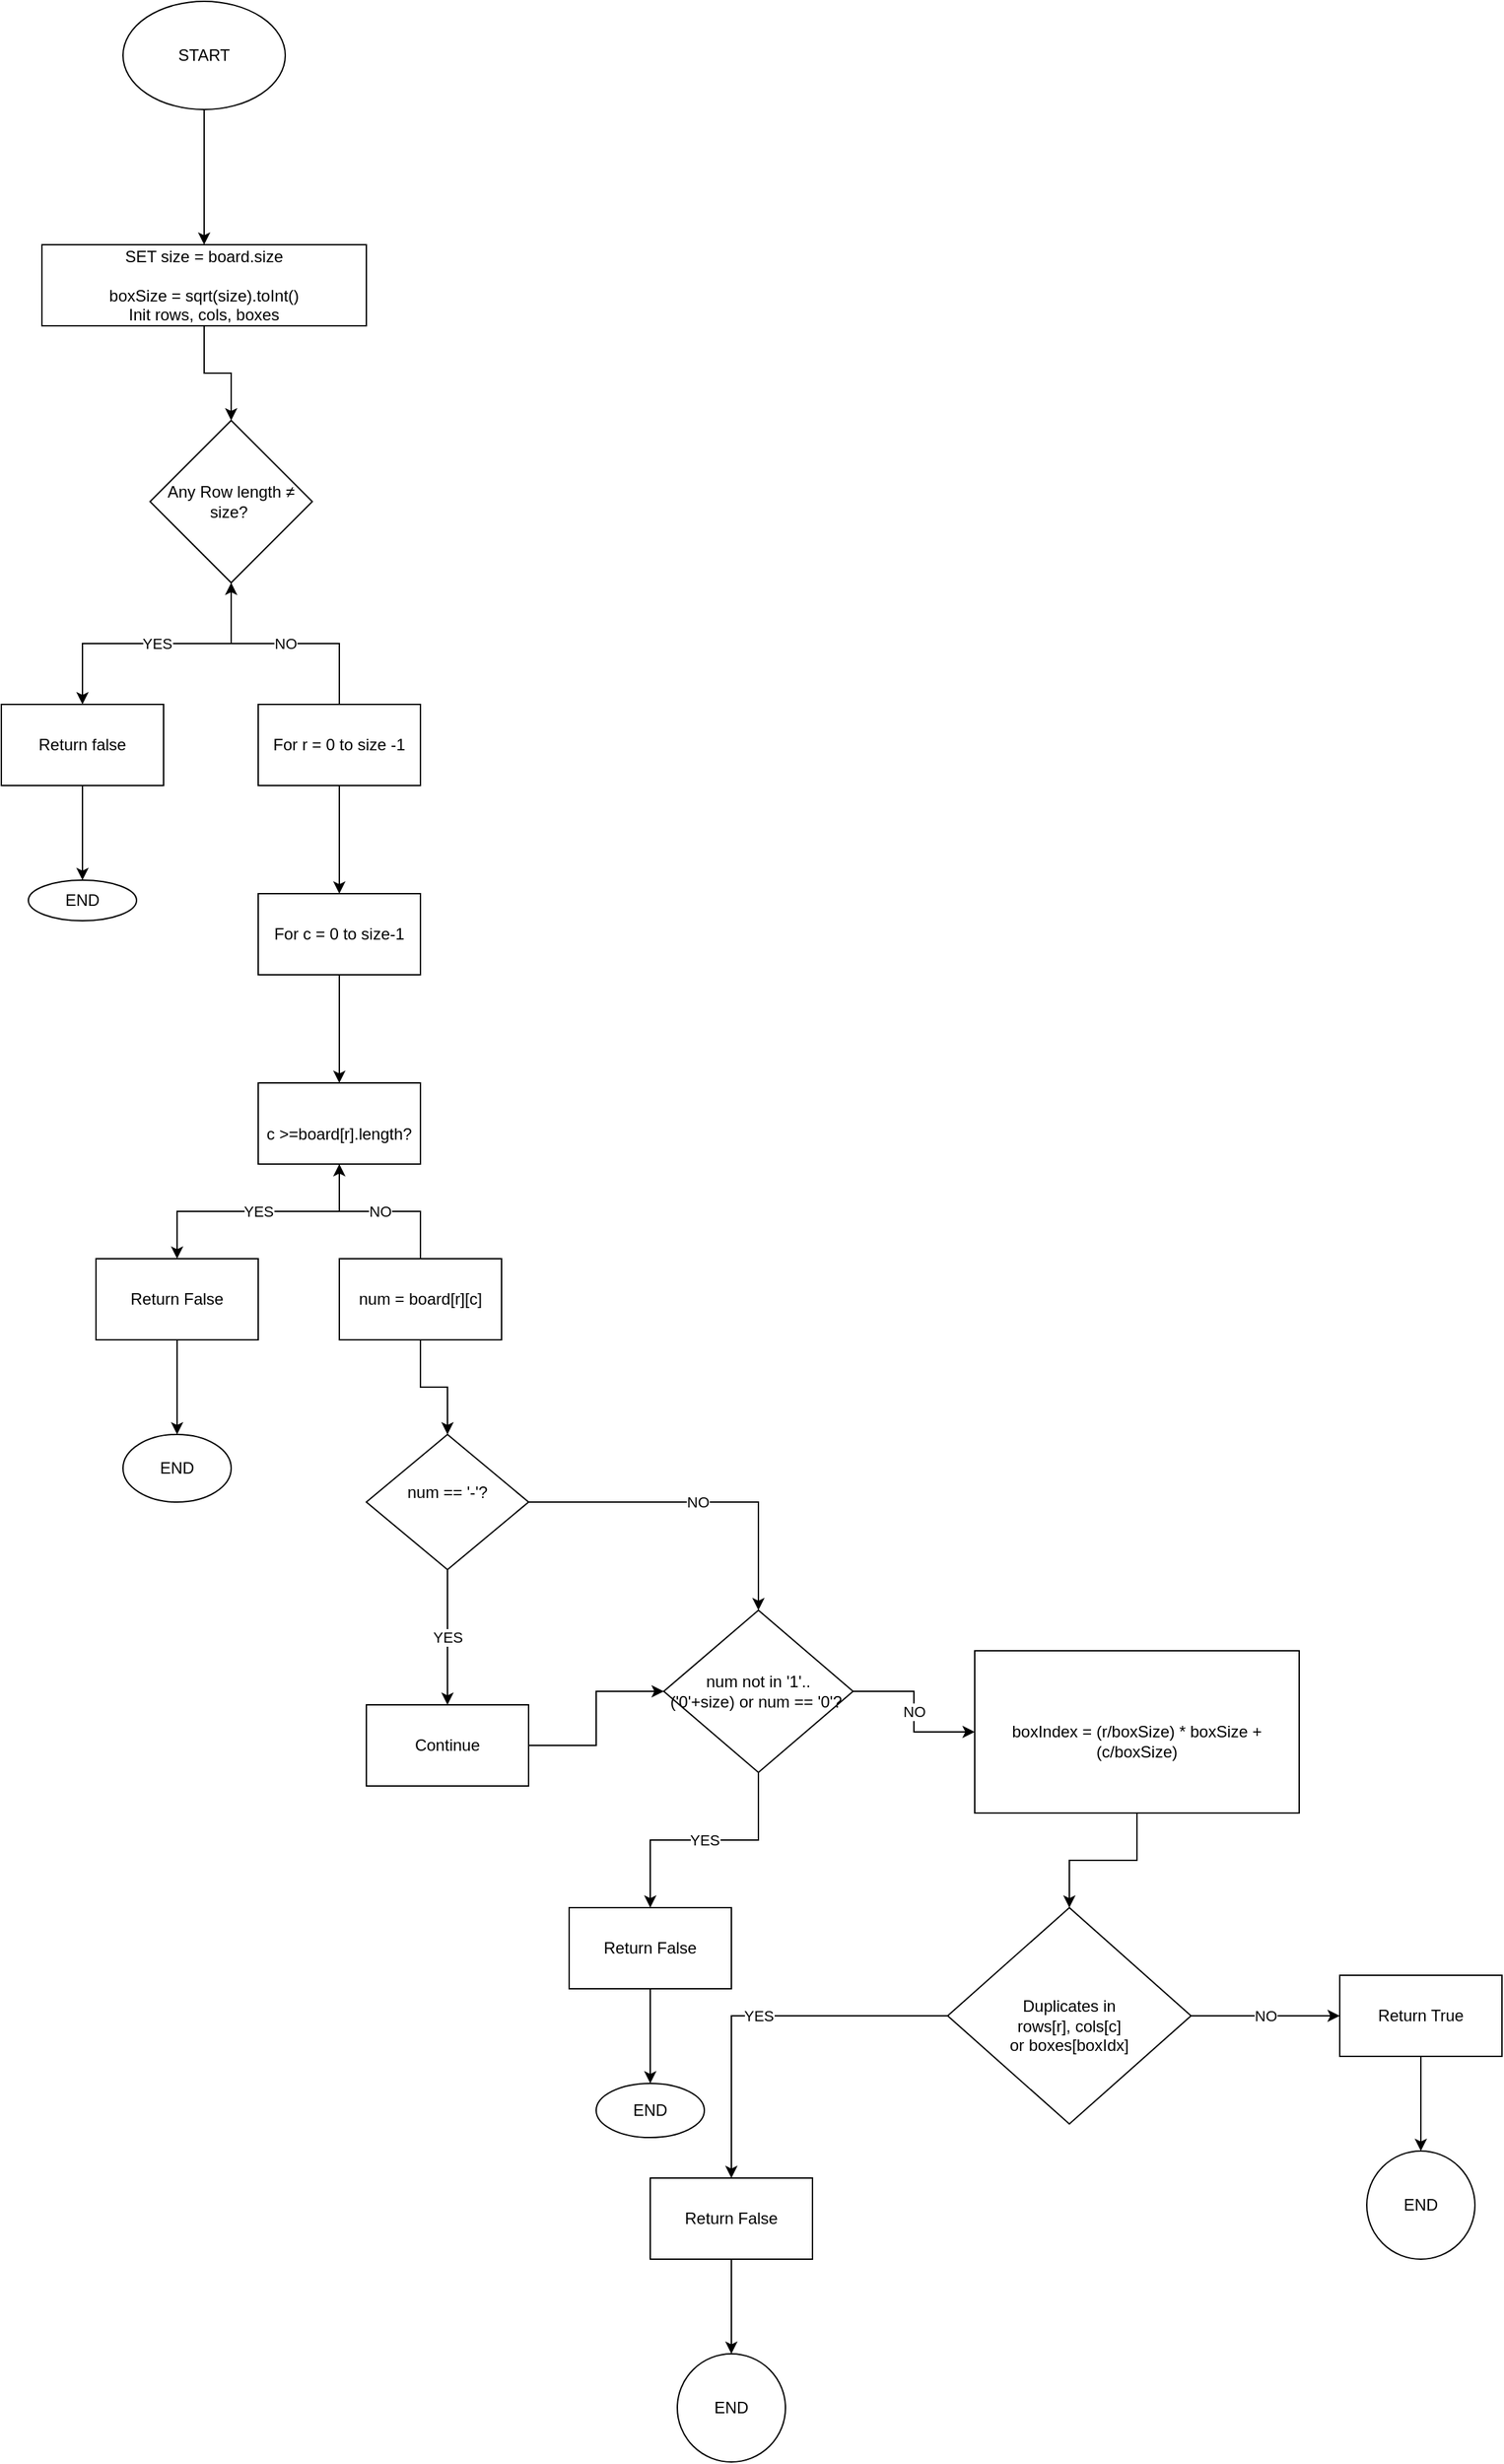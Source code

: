 <mxfile version="26.2.2">
  <diagram name="Page-1" id="5flPqGxTb3IPwQiw2_9p">
    <mxGraphModel dx="1813" dy="858" grid="1" gridSize="10" guides="1" tooltips="1" connect="1" arrows="1" fold="1" page="1" pageScale="1" pageWidth="850" pageHeight="1100" math="0" shadow="0">
      <root>
        <mxCell id="0" />
        <mxCell id="1" parent="0" />
        <mxCell id="EKHQ2G5SizgUJryMUjf1-4" value="" style="edgeStyle=orthogonalEdgeStyle;rounded=0;orthogonalLoop=1;jettySize=auto;html=1;" edge="1" parent="1" source="EKHQ2G5SizgUJryMUjf1-2" target="EKHQ2G5SizgUJryMUjf1-3">
          <mxGeometry relative="1" as="geometry" />
        </mxCell>
        <mxCell id="EKHQ2G5SizgUJryMUjf1-2" value="START" style="ellipse;whiteSpace=wrap;html=1;" vertex="1" parent="1">
          <mxGeometry x="380" y="30" width="120" height="80" as="geometry" />
        </mxCell>
        <mxCell id="EKHQ2G5SizgUJryMUjf1-6" value="" style="edgeStyle=orthogonalEdgeStyle;rounded=0;orthogonalLoop=1;jettySize=auto;html=1;" edge="1" parent="1" source="EKHQ2G5SizgUJryMUjf1-3" target="EKHQ2G5SizgUJryMUjf1-5">
          <mxGeometry relative="1" as="geometry" />
        </mxCell>
        <mxCell id="EKHQ2G5SizgUJryMUjf1-3" value="SET size = board.size&lt;div&gt;&lt;br&gt;&lt;/div&gt;&lt;div&gt;boxSize = sqrt(size).toInt()&lt;/div&gt;&lt;div&gt;Init rows, cols, boxes&lt;/div&gt;" style="whiteSpace=wrap;html=1;" vertex="1" parent="1">
          <mxGeometry x="320" y="210" width="240" height="60" as="geometry" />
        </mxCell>
        <mxCell id="EKHQ2G5SizgUJryMUjf1-8" value="YES" style="edgeStyle=orthogonalEdgeStyle;rounded=0;orthogonalLoop=1;jettySize=auto;html=1;" edge="1" parent="1" source="EKHQ2G5SizgUJryMUjf1-5" target="EKHQ2G5SizgUJryMUjf1-7">
          <mxGeometry relative="1" as="geometry" />
        </mxCell>
        <mxCell id="EKHQ2G5SizgUJryMUjf1-5" value="Any Row length&amp;nbsp;&lt;span style=&quot;background-color: transparent; color: light-dark(rgb(0, 0, 0), rgb(255, 255, 255));&quot;&gt;≠ size?&lt;/span&gt;&lt;span style=&quot;background-color: transparent; color: light-dark(rgb(0, 0, 0), rgb(255, 255, 255));&quot;&gt;&amp;nbsp;&lt;/span&gt;" style="rhombus;whiteSpace=wrap;html=1;" vertex="1" parent="1">
          <mxGeometry x="400" y="340" width="120" height="120" as="geometry" />
        </mxCell>
        <mxCell id="EKHQ2G5SizgUJryMUjf1-14" value="" style="edgeStyle=orthogonalEdgeStyle;rounded=0;orthogonalLoop=1;jettySize=auto;html=1;" edge="1" parent="1" source="EKHQ2G5SizgUJryMUjf1-7" target="EKHQ2G5SizgUJryMUjf1-13">
          <mxGeometry relative="1" as="geometry" />
        </mxCell>
        <mxCell id="EKHQ2G5SizgUJryMUjf1-7" value="Return false" style="whiteSpace=wrap;html=1;" vertex="1" parent="1">
          <mxGeometry x="290" y="550" width="120" height="60" as="geometry" />
        </mxCell>
        <mxCell id="EKHQ2G5SizgUJryMUjf1-16" value="" style="edgeStyle=orthogonalEdgeStyle;rounded=0;orthogonalLoop=1;jettySize=auto;html=1;" edge="1" parent="1" source="EKHQ2G5SizgUJryMUjf1-11" target="EKHQ2G5SizgUJryMUjf1-15">
          <mxGeometry relative="1" as="geometry" />
        </mxCell>
        <mxCell id="EKHQ2G5SizgUJryMUjf1-53" value="NO" style="edgeStyle=orthogonalEdgeStyle;rounded=0;orthogonalLoop=1;jettySize=auto;html=1;" edge="1" parent="1" source="EKHQ2G5SizgUJryMUjf1-11" target="EKHQ2G5SizgUJryMUjf1-5">
          <mxGeometry relative="1" as="geometry" />
        </mxCell>
        <mxCell id="EKHQ2G5SizgUJryMUjf1-11" value="&lt;div&gt;For r = 0 to size -1&lt;/div&gt;" style="whiteSpace=wrap;html=1;" vertex="1" parent="1">
          <mxGeometry x="480" y="550" width="120" height="60" as="geometry" />
        </mxCell>
        <mxCell id="EKHQ2G5SizgUJryMUjf1-13" value="END" style="ellipse;whiteSpace=wrap;html=1;" vertex="1" parent="1">
          <mxGeometry x="310" y="680" width="80" height="30" as="geometry" />
        </mxCell>
        <mxCell id="EKHQ2G5SizgUJryMUjf1-18" value="" style="edgeStyle=orthogonalEdgeStyle;rounded=0;orthogonalLoop=1;jettySize=auto;html=1;" edge="1" parent="1" source="EKHQ2G5SizgUJryMUjf1-15" target="EKHQ2G5SizgUJryMUjf1-17">
          <mxGeometry relative="1" as="geometry" />
        </mxCell>
        <mxCell id="EKHQ2G5SizgUJryMUjf1-15" value="&lt;div&gt;For c = 0 to&amp;nbsp;&lt;span style=&quot;background-color: transparent; color: light-dark(rgb(0, 0, 0), rgb(255, 255, 255));&quot;&gt;size-1&lt;/span&gt;&lt;/div&gt;" style="whiteSpace=wrap;html=1;" vertex="1" parent="1">
          <mxGeometry x="480" y="690" width="120" height="60" as="geometry" />
        </mxCell>
        <mxCell id="EKHQ2G5SizgUJryMUjf1-20" value="YES" style="edgeStyle=orthogonalEdgeStyle;rounded=0;orthogonalLoop=1;jettySize=auto;html=1;" edge="1" parent="1" source="EKHQ2G5SizgUJryMUjf1-17" target="EKHQ2G5SizgUJryMUjf1-19">
          <mxGeometry relative="1" as="geometry" />
        </mxCell>
        <mxCell id="EKHQ2G5SizgUJryMUjf1-17" value="&lt;br&gt;&lt;div&gt;c &amp;gt;=&lt;span style=&quot;background-color: transparent; color: light-dark(rgb(0, 0, 0), rgb(255, 255, 255));&quot;&gt;board[r].length?&lt;/span&gt;&lt;/div&gt;" style="whiteSpace=wrap;html=1;" vertex="1" parent="1">
          <mxGeometry x="480" y="830" width="120" height="60" as="geometry" />
        </mxCell>
        <mxCell id="EKHQ2G5SizgUJryMUjf1-24" value="" style="edgeStyle=orthogonalEdgeStyle;rounded=0;orthogonalLoop=1;jettySize=auto;html=1;" edge="1" parent="1" source="EKHQ2G5SizgUJryMUjf1-19" target="EKHQ2G5SizgUJryMUjf1-23">
          <mxGeometry relative="1" as="geometry" />
        </mxCell>
        <mxCell id="EKHQ2G5SizgUJryMUjf1-19" value="Return False" style="whiteSpace=wrap;html=1;" vertex="1" parent="1">
          <mxGeometry x="360" y="960" width="120" height="60" as="geometry" />
        </mxCell>
        <mxCell id="EKHQ2G5SizgUJryMUjf1-22" value="NO" style="edgeStyle=orthogonalEdgeStyle;rounded=0;orthogonalLoop=1;jettySize=auto;html=1;" edge="1" parent="1" source="EKHQ2G5SizgUJryMUjf1-21" target="EKHQ2G5SizgUJryMUjf1-17">
          <mxGeometry relative="1" as="geometry" />
        </mxCell>
        <mxCell id="EKHQ2G5SizgUJryMUjf1-28" value="" style="edgeStyle=orthogonalEdgeStyle;rounded=0;orthogonalLoop=1;jettySize=auto;html=1;" edge="1" parent="1" source="EKHQ2G5SizgUJryMUjf1-21" target="EKHQ2G5SizgUJryMUjf1-27">
          <mxGeometry relative="1" as="geometry" />
        </mxCell>
        <mxCell id="EKHQ2G5SizgUJryMUjf1-21" value="num =&amp;nbsp;&lt;span style=&quot;background-color: transparent; color: light-dark(rgb(0, 0, 0), rgb(255, 255, 255));&quot;&gt;board[r][c]&lt;/span&gt;" style="whiteSpace=wrap;html=1;" vertex="1" parent="1">
          <mxGeometry x="540" y="960" width="120" height="60" as="geometry" />
        </mxCell>
        <mxCell id="EKHQ2G5SizgUJryMUjf1-23" value="END" style="ellipse;whiteSpace=wrap;html=1;" vertex="1" parent="1">
          <mxGeometry x="380" y="1090" width="80" height="50" as="geometry" />
        </mxCell>
        <mxCell id="EKHQ2G5SizgUJryMUjf1-30" value="YES" style="edgeStyle=orthogonalEdgeStyle;rounded=0;orthogonalLoop=1;jettySize=auto;html=1;" edge="1" parent="1" source="EKHQ2G5SizgUJryMUjf1-27" target="EKHQ2G5SizgUJryMUjf1-29">
          <mxGeometry relative="1" as="geometry" />
        </mxCell>
        <mxCell id="EKHQ2G5SizgUJryMUjf1-35" value="NO" style="edgeStyle=orthogonalEdgeStyle;rounded=0;orthogonalLoop=1;jettySize=auto;html=1;" edge="1" parent="1" source="EKHQ2G5SizgUJryMUjf1-27" target="EKHQ2G5SizgUJryMUjf1-34">
          <mxGeometry relative="1" as="geometry" />
        </mxCell>
        <mxCell id="EKHQ2G5SizgUJryMUjf1-27" value="&#xa;&lt;div&gt;num == &#39;-&#39;?&lt;/div&gt;&#xa;&#xa;" style="rhombus;whiteSpace=wrap;html=1;" vertex="1" parent="1">
          <mxGeometry x="560" y="1090" width="120" height="100" as="geometry" />
        </mxCell>
        <mxCell id="EKHQ2G5SizgUJryMUjf1-36" value="" style="edgeStyle=orthogonalEdgeStyle;rounded=0;orthogonalLoop=1;jettySize=auto;html=1;" edge="1" parent="1" source="EKHQ2G5SizgUJryMUjf1-29" target="EKHQ2G5SizgUJryMUjf1-34">
          <mxGeometry relative="1" as="geometry" />
        </mxCell>
        <mxCell id="EKHQ2G5SizgUJryMUjf1-29" value="Continue" style="whiteSpace=wrap;html=1;" vertex="1" parent="1">
          <mxGeometry x="560" y="1290" width="120" height="60" as="geometry" />
        </mxCell>
        <mxCell id="EKHQ2G5SizgUJryMUjf1-38" value="YES" style="edgeStyle=orthogonalEdgeStyle;rounded=0;orthogonalLoop=1;jettySize=auto;html=1;" edge="1" parent="1" source="EKHQ2G5SizgUJryMUjf1-34" target="EKHQ2G5SizgUJryMUjf1-37">
          <mxGeometry relative="1" as="geometry" />
        </mxCell>
        <mxCell id="EKHQ2G5SizgUJryMUjf1-42" value="NO" style="edgeStyle=orthogonalEdgeStyle;rounded=0;orthogonalLoop=1;jettySize=auto;html=1;" edge="1" parent="1" source="EKHQ2G5SizgUJryMUjf1-34" target="EKHQ2G5SizgUJryMUjf1-41">
          <mxGeometry relative="1" as="geometry" />
        </mxCell>
        <mxCell id="EKHQ2G5SizgUJryMUjf1-34" value="&lt;br&gt;&lt;div style=&quot;forced-color-adjust: none; box-shadow: none !important;&quot;&gt;&lt;br&gt;&lt;/div&gt;&lt;div style=&quot;forced-color-adjust: none; box-shadow: none !important;&quot;&gt;&lt;br&gt;&lt;/div&gt;&lt;div style=&quot;forced-color-adjust: none; box-shadow: none !important;&quot;&gt;num not in&amp;nbsp;&lt;span style=&quot;forced-color-adjust: none; box-shadow: none !important; background-color: transparent; color: light-dark(rgb(0, 0, 0), rgb(255, 255, 255));&quot;&gt;&#39;1&#39;..&lt;/span&gt;&lt;/div&gt;&lt;div style=&quot;forced-color-adjust: none; box-shadow: none !important;&quot;&gt;&lt;span style=&quot;background-color: transparent; color: light-dark(rgb(0, 0, 0), rgb(255, 255, 255));&quot;&gt;(&lt;/span&gt;&lt;span style=&quot;background-color: transparent; color: light-dark(rgb(0, 0, 0), rgb(255, 255, 255));&quot;&gt;&#39;0&#39;+size)&amp;nbsp;&lt;/span&gt;&lt;span style=&quot;background-color: transparent; color: light-dark(rgb(0, 0, 0), rgb(255, 255, 255));&quot;&gt;or num == &#39;0&#39;?&lt;/span&gt;&lt;span style=&quot;background-color: transparent; color: light-dark(rgb(0, 0, 0), rgb(255, 255, 255));&quot;&gt;&amp;nbsp;&lt;/span&gt;&lt;/div&gt;&lt;div style=&quot;forced-color-adjust: none; box-shadow: none !important;&quot;&gt;&lt;br style=&quot;forced-color-adjust: none; color: rgb(255, 255, 255); font-family: Helvetica; font-size: 12px; font-style: normal; font-variant-ligatures: normal; font-variant-caps: normal; font-weight: 400; letter-spacing: normal; orphans: 2; text-align: center; text-indent: 0px; text-transform: none; widows: 2; word-spacing: 0px; -webkit-text-stroke-width: 0px; white-space: normal; background-color: rgb(27, 29, 30); text-decoration-thickness: initial; text-decoration-style: initial; text-decoration-color: initial; box-shadow: none !important;&quot;&gt;&lt;br&gt;&lt;br&gt;&lt;/div&gt;" style="rhombus;whiteSpace=wrap;html=1;" vertex="1" parent="1">
          <mxGeometry x="780" y="1220" width="140" height="120" as="geometry" />
        </mxCell>
        <mxCell id="EKHQ2G5SizgUJryMUjf1-40" value="" style="edgeStyle=orthogonalEdgeStyle;rounded=0;orthogonalLoop=1;jettySize=auto;html=1;" edge="1" parent="1" source="EKHQ2G5SizgUJryMUjf1-37" target="EKHQ2G5SizgUJryMUjf1-39">
          <mxGeometry relative="1" as="geometry" />
        </mxCell>
        <mxCell id="EKHQ2G5SizgUJryMUjf1-37" value="Return False" style="whiteSpace=wrap;html=1;" vertex="1" parent="1">
          <mxGeometry x="710" y="1440" width="120" height="60" as="geometry" />
        </mxCell>
        <mxCell id="EKHQ2G5SizgUJryMUjf1-39" value="END" style="ellipse;whiteSpace=wrap;html=1;" vertex="1" parent="1">
          <mxGeometry x="730" y="1570" width="80" height="40" as="geometry" />
        </mxCell>
        <mxCell id="EKHQ2G5SizgUJryMUjf1-44" value="" style="edgeStyle=orthogonalEdgeStyle;rounded=0;orthogonalLoop=1;jettySize=auto;html=1;" edge="1" parent="1" source="EKHQ2G5SizgUJryMUjf1-41" target="EKHQ2G5SizgUJryMUjf1-43">
          <mxGeometry relative="1" as="geometry" />
        </mxCell>
        <mxCell id="EKHQ2G5SizgUJryMUjf1-41" value="&lt;br&gt;&lt;div&gt;boxIndex =&amp;nbsp;&lt;span style=&quot;background-color: transparent; color: light-dark(rgb(0, 0, 0), rgb(255, 255, 255));&quot;&gt;(r/boxSize) *&amp;nbsp;&lt;/span&gt;&lt;span style=&quot;background-color: transparent; color: light-dark(rgb(0, 0, 0), rgb(255, 255, 255));&quot;&gt;boxSize +&lt;/span&gt;&lt;span style=&quot;background-color: transparent; color: light-dark(rgb(0, 0, 0), rgb(255, 255, 255));&quot;&gt;(c/boxSize)&lt;/span&gt;&lt;/div&gt;" style="whiteSpace=wrap;html=1;movable=1;resizable=1;rotatable=1;deletable=1;editable=1;locked=0;connectable=1;" vertex="1" parent="1">
          <mxGeometry x="1010" y="1250" width="240" height="120" as="geometry" />
        </mxCell>
        <mxCell id="EKHQ2G5SizgUJryMUjf1-46" value="YES" style="edgeStyle=orthogonalEdgeStyle;rounded=0;orthogonalLoop=1;jettySize=auto;html=1;" edge="1" parent="1" source="EKHQ2G5SizgUJryMUjf1-43" target="EKHQ2G5SizgUJryMUjf1-45">
          <mxGeometry relative="1" as="geometry" />
        </mxCell>
        <mxCell id="EKHQ2G5SizgUJryMUjf1-50" value="NO" style="edgeStyle=orthogonalEdgeStyle;rounded=0;orthogonalLoop=1;jettySize=auto;html=1;" edge="1" parent="1" source="EKHQ2G5SizgUJryMUjf1-43" target="EKHQ2G5SizgUJryMUjf1-49">
          <mxGeometry relative="1" as="geometry" />
        </mxCell>
        <mxCell id="EKHQ2G5SizgUJryMUjf1-43" value="&lt;br&gt;&lt;div&gt;Duplicates in&lt;/div&gt;&lt;div&gt;rows[r], cols[c]&lt;/div&gt;&lt;div&gt;&lt;div&gt;or boxes[boxIdx]&lt;/div&gt;&lt;/div&gt;" style="rhombus;whiteSpace=wrap;html=1;resizable=1;" vertex="1" parent="1">
          <mxGeometry x="990" y="1440" width="180" height="160" as="geometry" />
        </mxCell>
        <mxCell id="EKHQ2G5SizgUJryMUjf1-48" value="" style="edgeStyle=orthogonalEdgeStyle;rounded=0;orthogonalLoop=1;jettySize=auto;html=1;" edge="1" parent="1" source="EKHQ2G5SizgUJryMUjf1-45" target="EKHQ2G5SizgUJryMUjf1-47">
          <mxGeometry relative="1" as="geometry" />
        </mxCell>
        <mxCell id="EKHQ2G5SizgUJryMUjf1-45" value="Return False" style="whiteSpace=wrap;html=1;resizable=1;" vertex="1" parent="1">
          <mxGeometry x="770" y="1640" width="120" height="60" as="geometry" />
        </mxCell>
        <mxCell id="EKHQ2G5SizgUJryMUjf1-47" value="END" style="ellipse;whiteSpace=wrap;html=1;resizable=1;" vertex="1" parent="1">
          <mxGeometry x="790" y="1770" width="80" height="80" as="geometry" />
        </mxCell>
        <mxCell id="EKHQ2G5SizgUJryMUjf1-52" value="" style="edgeStyle=orthogonalEdgeStyle;rounded=0;orthogonalLoop=1;jettySize=auto;html=1;" edge="1" parent="1" source="EKHQ2G5SizgUJryMUjf1-49" target="EKHQ2G5SizgUJryMUjf1-51">
          <mxGeometry relative="1" as="geometry" />
        </mxCell>
        <mxCell id="EKHQ2G5SizgUJryMUjf1-49" value="Return True" style="whiteSpace=wrap;html=1;resizable=1;" vertex="1" parent="1">
          <mxGeometry x="1280" y="1490" width="120" height="60" as="geometry" />
        </mxCell>
        <mxCell id="EKHQ2G5SizgUJryMUjf1-51" value="END" style="ellipse;whiteSpace=wrap;html=1;resizable=1;" vertex="1" parent="1">
          <mxGeometry x="1300" y="1620" width="80" height="80" as="geometry" />
        </mxCell>
      </root>
    </mxGraphModel>
  </diagram>
</mxfile>
